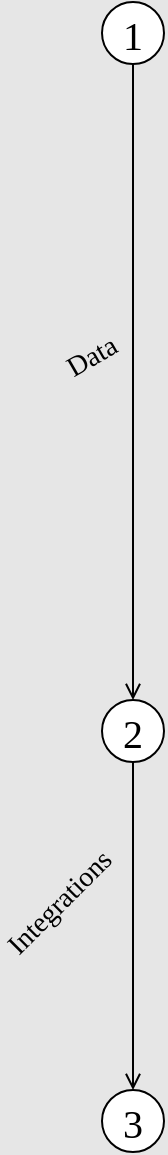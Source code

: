 <mxfile version="21.3.2" type="github">
  <diagram name="Page-1" id="Rw8HSiMwXpafIOUnl7IF">
    <mxGraphModel dx="1009" dy="724" grid="0" gridSize="10" guides="1" tooltips="1" connect="1" arrows="1" fold="1" page="1" pageScale="1" pageWidth="1169" pageHeight="1654" background="#E6E6E6" math="0" shadow="0">
      <root>
        <mxCell id="0" />
        <mxCell id="1" parent="0" />
        <mxCell id="qGmf7XJ8JI8CwWFyn86P-5" value="1" style="ellipse;whiteSpace=wrap;html=1;aspect=fixed;strokeWidth=1;fontSize=20;comic=0;fontFamily=Comic Sans MS;" vertex="1" parent="1">
          <mxGeometry x="66" y="66" width="31" height="31" as="geometry" />
        </mxCell>
        <mxCell id="qGmf7XJ8JI8CwWFyn86P-6" value="" style="endArrow=open;html=1;rounded=0;exitX=0.5;exitY=1;exitDx=0;exitDy=0;entryX=0.5;entryY=0;entryDx=0;entryDy=0;endFill=0;" edge="1" parent="1" source="qGmf7XJ8JI8CwWFyn86P-5" target="qGmf7XJ8JI8CwWFyn86P-8">
          <mxGeometry relative="1" as="geometry">
            <mxPoint x="149" y="320" as="sourcePoint" />
            <mxPoint x="417" y="318" as="targetPoint" />
          </mxGeometry>
        </mxCell>
        <mxCell id="qGmf7XJ8JI8CwWFyn86P-7" value="Data" style="edgeLabel;resizable=0;html=1;align=center;verticalAlign=middle;fontSize=14;labelBackgroundColor=none;fontFamily=Comic Sans MS;rotation=-30;" connectable="0" vertex="1" parent="qGmf7XJ8JI8CwWFyn86P-6">
          <mxGeometry relative="1" as="geometry">
            <mxPoint x="-21" y="-12" as="offset" />
          </mxGeometry>
        </mxCell>
        <mxCell id="qGmf7XJ8JI8CwWFyn86P-8" value="2" style="ellipse;whiteSpace=wrap;html=1;aspect=fixed;strokeWidth=1;fontSize=20;comic=0;fontFamily=Comic Sans MS;" vertex="1" parent="1">
          <mxGeometry x="66" y="415" width="31" height="31" as="geometry" />
        </mxCell>
        <mxCell id="qGmf7XJ8JI8CwWFyn86P-9" value="3" style="ellipse;whiteSpace=wrap;html=1;aspect=fixed;strokeWidth=1;fontSize=20;comic=0;fontFamily=Comic Sans MS;" vertex="1" parent="1">
          <mxGeometry x="66" y="610" width="31" height="31" as="geometry" />
        </mxCell>
        <mxCell id="qGmf7XJ8JI8CwWFyn86P-11" value="" style="endArrow=open;html=1;rounded=0;entryX=0.5;entryY=0;entryDx=0;entryDy=0;endFill=0;exitX=0.5;exitY=1;exitDx=0;exitDy=0;" edge="1" parent="1" source="qGmf7XJ8JI8CwWFyn86P-8" target="qGmf7XJ8JI8CwWFyn86P-9">
          <mxGeometry relative="1" as="geometry">
            <mxPoint x="479" y="346" as="sourcePoint" />
            <mxPoint x="436" y="327" as="targetPoint" />
          </mxGeometry>
        </mxCell>
        <mxCell id="qGmf7XJ8JI8CwWFyn86P-12" value="Integrations" style="edgeLabel;resizable=0;html=1;align=center;verticalAlign=middle;fontSize=14;labelBackgroundColor=none;fontFamily=Comic Sans MS;rotation=-45;" connectable="0" vertex="1" parent="qGmf7XJ8JI8CwWFyn86P-11">
          <mxGeometry relative="1" as="geometry">
            <mxPoint x="-37" y="-11" as="offset" />
          </mxGeometry>
        </mxCell>
      </root>
    </mxGraphModel>
  </diagram>
</mxfile>
